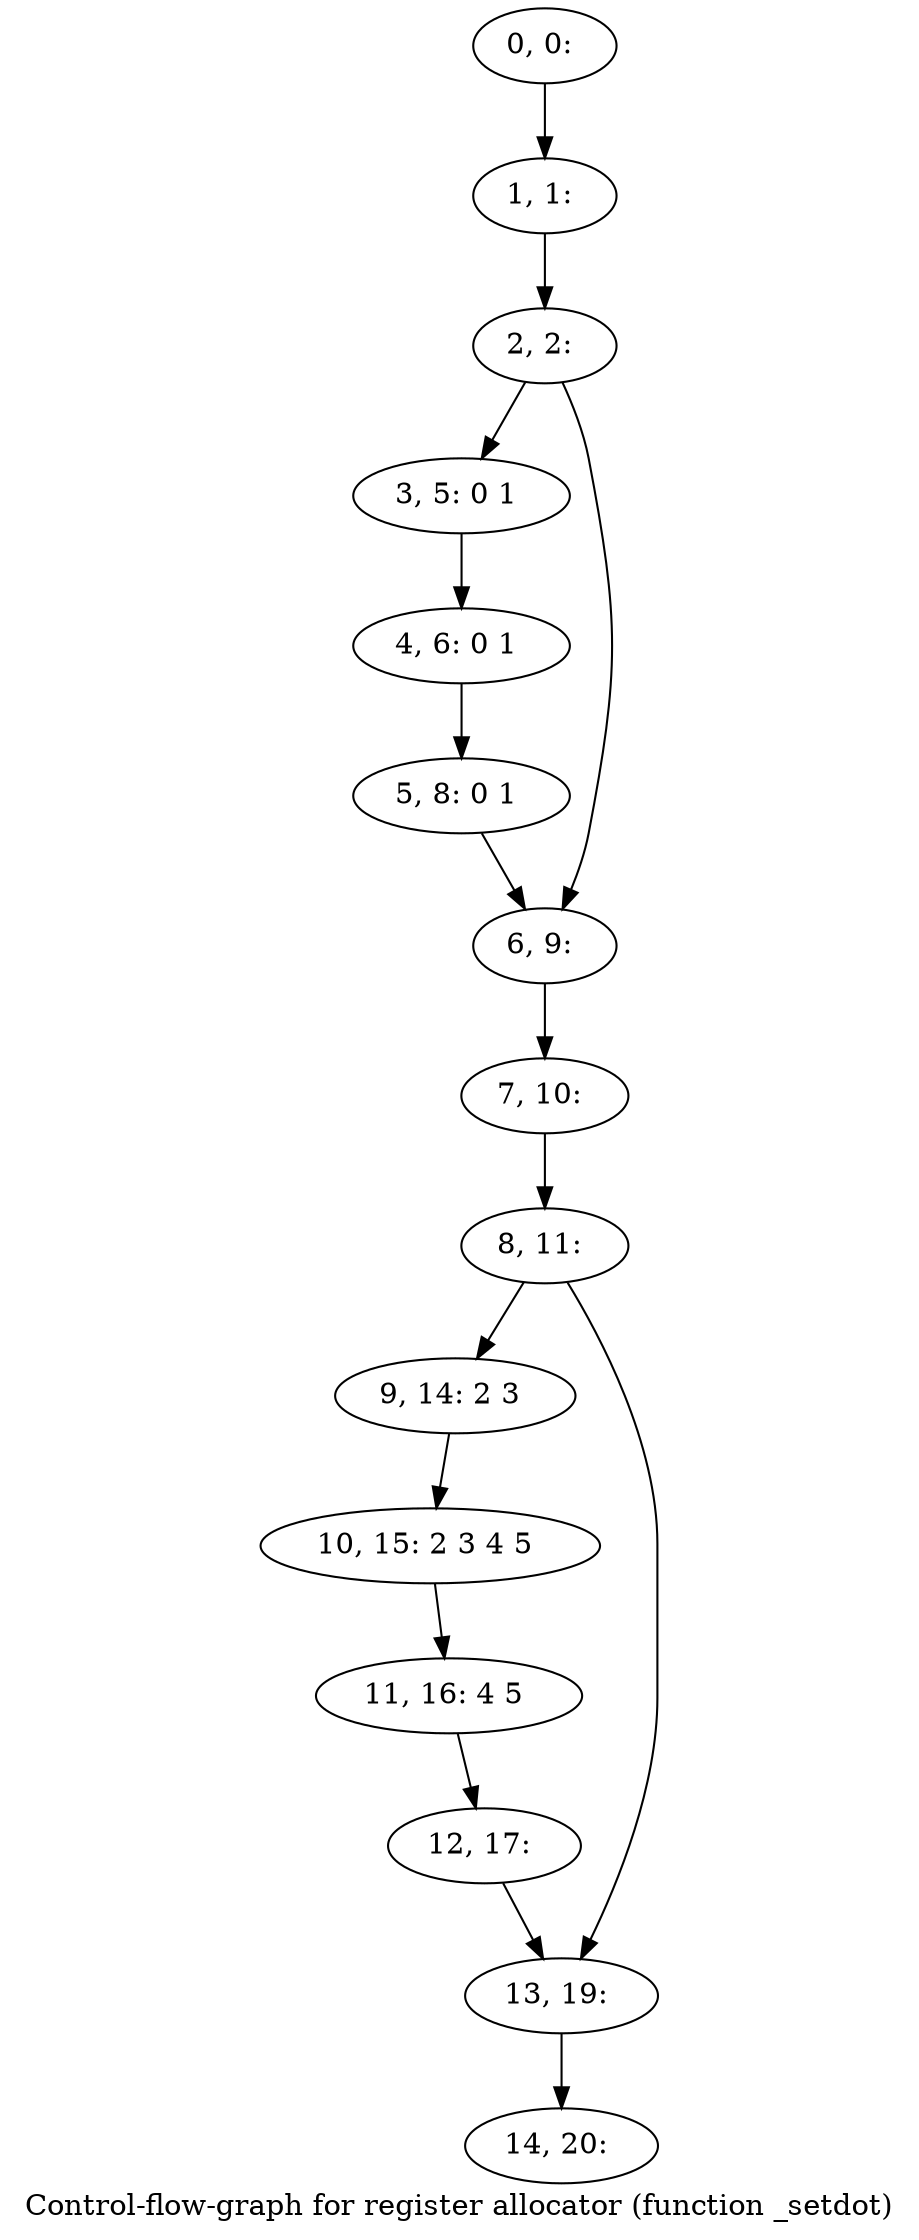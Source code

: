 digraph G {
graph [label="Control-flow-graph for register allocator (function _setdot)"]
0[label="0, 0: "];
1[label="1, 1: "];
2[label="2, 2: "];
3[label="3, 5: 0 1 "];
4[label="4, 6: 0 1 "];
5[label="5, 8: 0 1 "];
6[label="6, 9: "];
7[label="7, 10: "];
8[label="8, 11: "];
9[label="9, 14: 2 3 "];
10[label="10, 15: 2 3 4 5 "];
11[label="11, 16: 4 5 "];
12[label="12, 17: "];
13[label="13, 19: "];
14[label="14, 20: "];
0->1 ;
1->2 ;
2->3 ;
2->6 ;
3->4 ;
4->5 ;
5->6 ;
6->7 ;
7->8 ;
8->9 ;
8->13 ;
9->10 ;
10->11 ;
11->12 ;
12->13 ;
13->14 ;
}
